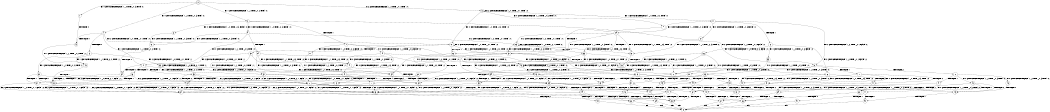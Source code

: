 digraph BCG {
size = "7, 10.5";
center = TRUE;
node [shape = circle];
0 [peripheries = 2];
0 -> 1 [label = "EX !0 !ATOMIC_EXCH_BRANCH (1, +0, TRUE, +0, 3, TRUE) !:0:"];
0 -> 2 [label = "EX !1 !ATOMIC_EXCH_BRANCH (1, +1, TRUE, +0, 2, TRUE) !:0:"];
0 -> 3 [label = "EX !2 !ATOMIC_EXCH_BRANCH (1, +0, TRUE, +0, 1, TRUE) !:0:"];
0 -> 4 [label = "EX !0 !ATOMIC_EXCH_BRANCH (1, +0, TRUE, +0, 3, TRUE) !:0:"];
1 -> 5 [label = "TERMINATE !0"];
2 -> 6 [label = "EX !0 !ATOMIC_EXCH_BRANCH (1, +0, TRUE, +0, 3, FALSE) !:0:"];
2 -> 7 [label = "TERMINATE !1"];
2 -> 8 [label = "EX !2 !ATOMIC_EXCH_BRANCH (1, +0, TRUE, +0, 1, FALSE) !:0:"];
2 -> 9 [label = "EX !0 !ATOMIC_EXCH_BRANCH (1, +0, TRUE, +0, 3, FALSE) !:0:"];
3 -> 10 [label = "EX !0 !ATOMIC_EXCH_BRANCH (1, +0, TRUE, +0, 3, TRUE) !:0:"];
3 -> 11 [label = "EX !1 !ATOMIC_EXCH_BRANCH (1, +1, TRUE, +0, 2, TRUE) !:0:"];
3 -> 12 [label = "EX !0 !ATOMIC_EXCH_BRANCH (1, +0, TRUE, +0, 3, TRUE) !:0:"];
3 -> 3 [label = "EX !2 !ATOMIC_EXCH_BRANCH (1, +0, TRUE, +0, 1, TRUE) !:0:"];
4 -> 5 [label = "TERMINATE !0"];
4 -> 13 [label = "TERMINATE !0"];
4 -> 14 [label = "EX !1 !ATOMIC_EXCH_BRANCH (1, +1, TRUE, +0, 2, TRUE) !:0:"];
4 -> 12 [label = "EX !2 !ATOMIC_EXCH_BRANCH (1, +0, TRUE, +0, 1, TRUE) !:0:"];
5 -> 15 [label = "EX !1 !ATOMIC_EXCH_BRANCH (1, +1, TRUE, +0, 2, TRUE) !:1:"];
6 -> 16 [label = "EX !0 !ATOMIC_EXCH_BRANCH (1, +1, TRUE, +0, 3, TRUE) !:0:"];
7 -> 17 [label = "EX !0 !ATOMIC_EXCH_BRANCH (1, +0, TRUE, +0, 3, FALSE) !:0:"];
7 -> 18 [label = "EX !2 !ATOMIC_EXCH_BRANCH (1, +0, TRUE, +0, 1, FALSE) !:0:"];
7 -> 19 [label = "EX !0 !ATOMIC_EXCH_BRANCH (1, +0, TRUE, +0, 3, FALSE) !:0:"];
8 -> 20 [label = "EX !0 !ATOMIC_EXCH_BRANCH (1, +0, TRUE, +0, 3, TRUE) !:0:"];
8 -> 21 [label = "TERMINATE !1"];
8 -> 22 [label = "TERMINATE !2"];
8 -> 23 [label = "EX !0 !ATOMIC_EXCH_BRANCH (1, +0, TRUE, +0, 3, TRUE) !:0:"];
9 -> 16 [label = "EX !0 !ATOMIC_EXCH_BRANCH (1, +1, TRUE, +0, 3, TRUE) !:0:"];
9 -> 24 [label = "TERMINATE !1"];
9 -> 25 [label = "EX !2 !ATOMIC_EXCH_BRANCH (1, +0, TRUE, +0, 1, TRUE) !:0:"];
9 -> 14 [label = "EX !0 !ATOMIC_EXCH_BRANCH (1, +1, TRUE, +0, 3, TRUE) !:0:"];
10 -> 26 [label = "TERMINATE !0"];
11 -> 27 [label = "EX !0 !ATOMIC_EXCH_BRANCH (1, +0, TRUE, +0, 3, FALSE) !:0:"];
11 -> 28 [label = "TERMINATE !1"];
11 -> 29 [label = "EX !0 !ATOMIC_EXCH_BRANCH (1, +0, TRUE, +0, 3, FALSE) !:0:"];
11 -> 8 [label = "EX !2 !ATOMIC_EXCH_BRANCH (1, +0, TRUE, +0, 1, FALSE) !:0:"];
12 -> 26 [label = "TERMINATE !0"];
12 -> 30 [label = "TERMINATE !0"];
12 -> 31 [label = "EX !1 !ATOMIC_EXCH_BRANCH (1, +1, TRUE, +0, 2, TRUE) !:0:"];
12 -> 12 [label = "EX !2 !ATOMIC_EXCH_BRANCH (1, +0, TRUE, +0, 1, TRUE) !:0:"];
13 -> 15 [label = "EX !1 !ATOMIC_EXCH_BRANCH (1, +1, TRUE, +0, 2, TRUE) !:1:"];
13 -> 32 [label = "EX !1 !ATOMIC_EXCH_BRANCH (1, +1, TRUE, +0, 2, TRUE) !:1:"];
13 -> 33 [label = "EX !2 !ATOMIC_EXCH_BRANCH (1, +0, TRUE, +0, 1, TRUE) !:1:"];
14 -> 34 [label = "TERMINATE !0"];
14 -> 35 [label = "TERMINATE !1"];
14 -> 36 [label = "TERMINATE !0"];
14 -> 37 [label = "EX !2 !ATOMIC_EXCH_BRANCH (1, +0, TRUE, +0, 1, FALSE) !:0:"];
15 -> 38 [label = "TERMINATE !1"];
16 -> 34 [label = "TERMINATE !0"];
17 -> 39 [label = "EX !0 !ATOMIC_EXCH_BRANCH (1, +1, TRUE, +0, 3, TRUE) !:0:"];
18 -> 40 [label = "EX !0 !ATOMIC_EXCH_BRANCH (1, +0, TRUE, +0, 3, TRUE) !:0:"];
18 -> 41 [label = "TERMINATE !2"];
18 -> 42 [label = "EX !0 !ATOMIC_EXCH_BRANCH (1, +0, TRUE, +0, 3, TRUE) !:0:"];
19 -> 39 [label = "EX !0 !ATOMIC_EXCH_BRANCH (1, +1, TRUE, +0, 3, TRUE) !:0:"];
19 -> 43 [label = "EX !2 !ATOMIC_EXCH_BRANCH (1, +0, TRUE, +0, 1, TRUE) !:0:"];
19 -> 44 [label = "EX !0 !ATOMIC_EXCH_BRANCH (1, +1, TRUE, +0, 3, TRUE) !:0:"];
20 -> 45 [label = "TERMINATE !0"];
21 -> 40 [label = "EX !0 !ATOMIC_EXCH_BRANCH (1, +0, TRUE, +0, 3, TRUE) !:0:"];
21 -> 41 [label = "TERMINATE !2"];
21 -> 42 [label = "EX !0 !ATOMIC_EXCH_BRANCH (1, +0, TRUE, +0, 3, TRUE) !:0:"];
22 -> 46 [label = "EX !0 !ATOMIC_EXCH_BRANCH (1, +0, TRUE, +0, 3, TRUE) !:0:"];
22 -> 47 [label = "TERMINATE !1"];
22 -> 48 [label = "EX !0 !ATOMIC_EXCH_BRANCH (1, +0, TRUE, +0, 3, TRUE) !:0:"];
23 -> 45 [label = "TERMINATE !0"];
23 -> 49 [label = "TERMINATE !1"];
23 -> 50 [label = "TERMINATE !2"];
23 -> 51 [label = "TERMINATE !0"];
24 -> 39 [label = "EX !0 !ATOMIC_EXCH_BRANCH (1, +1, TRUE, +0, 3, TRUE) !:0:"];
24 -> 43 [label = "EX !2 !ATOMIC_EXCH_BRANCH (1, +0, TRUE, +0, 1, TRUE) !:0:"];
24 -> 44 [label = "EX !0 !ATOMIC_EXCH_BRANCH (1, +1, TRUE, +0, 3, TRUE) !:0:"];
25 -> 52 [label = "EX !0 !ATOMIC_EXCH_BRANCH (1, +1, TRUE, +0, 3, TRUE) !:0:"];
25 -> 53 [label = "TERMINATE !1"];
25 -> 25 [label = "EX !2 !ATOMIC_EXCH_BRANCH (1, +0, TRUE, +0, 1, TRUE) !:0:"];
25 -> 31 [label = "EX !0 !ATOMIC_EXCH_BRANCH (1, +1, TRUE, +0, 3, TRUE) !:0:"];
26 -> 54 [label = "EX !1 !ATOMIC_EXCH_BRANCH (1, +1, TRUE, +0, 2, TRUE) !:1:"];
27 -> 52 [label = "EX !0 !ATOMIC_EXCH_BRANCH (1, +1, TRUE, +0, 3, TRUE) !:0:"];
28 -> 55 [label = "EX !0 !ATOMIC_EXCH_BRANCH (1, +0, TRUE, +0, 3, FALSE) !:0:"];
28 -> 56 [label = "EX !0 !ATOMIC_EXCH_BRANCH (1, +0, TRUE, +0, 3, FALSE) !:0:"];
28 -> 18 [label = "EX !2 !ATOMIC_EXCH_BRANCH (1, +0, TRUE, +0, 1, FALSE) !:0:"];
29 -> 52 [label = "EX !0 !ATOMIC_EXCH_BRANCH (1, +1, TRUE, +0, 3, TRUE) !:0:"];
29 -> 53 [label = "TERMINATE !1"];
29 -> 25 [label = "EX !2 !ATOMIC_EXCH_BRANCH (1, +0, TRUE, +0, 1, TRUE) !:0:"];
29 -> 31 [label = "EX !0 !ATOMIC_EXCH_BRANCH (1, +1, TRUE, +0, 3, TRUE) !:0:"];
30 -> 54 [label = "EX !1 !ATOMIC_EXCH_BRANCH (1, +1, TRUE, +0, 2, TRUE) !:1:"];
30 -> 57 [label = "EX !1 !ATOMIC_EXCH_BRANCH (1, +1, TRUE, +0, 2, TRUE) !:1:"];
30 -> 33 [label = "EX !2 !ATOMIC_EXCH_BRANCH (1, +0, TRUE, +0, 1, TRUE) !:1:"];
31 -> 58 [label = "TERMINATE !0"];
31 -> 59 [label = "TERMINATE !1"];
31 -> 60 [label = "TERMINATE !0"];
31 -> 37 [label = "EX !2 !ATOMIC_EXCH_BRANCH (1, +0, TRUE, +0, 1, FALSE) !:0:"];
32 -> 38 [label = "TERMINATE !1"];
32 -> 61 [label = "TERMINATE !1"];
32 -> 62 [label = "EX !2 !ATOMIC_EXCH_BRANCH (1, +0, TRUE, +0, 1, FALSE) !:1:"];
33 -> 54 [label = "EX !1 !ATOMIC_EXCH_BRANCH (1, +1, TRUE, +0, 2, TRUE) !:1:"];
33 -> 57 [label = "EX !1 !ATOMIC_EXCH_BRANCH (1, +1, TRUE, +0, 2, TRUE) !:1:"];
33 -> 33 [label = "EX !2 !ATOMIC_EXCH_BRANCH (1, +0, TRUE, +0, 1, TRUE) !:1:"];
34 -> 38 [label = "TERMINATE !1"];
35 -> 63 [label = "TERMINATE !0"];
35 -> 64 [label = "TERMINATE !0"];
35 -> 65 [label = "EX !2 !ATOMIC_EXCH_BRANCH (1, +0, TRUE, +0, 1, FALSE) !:0:"];
36 -> 38 [label = "TERMINATE !1"];
36 -> 61 [label = "TERMINATE !1"];
36 -> 62 [label = "EX !2 !ATOMIC_EXCH_BRANCH (1, +0, TRUE, +0, 1, FALSE) !:1:"];
37 -> 45 [label = "TERMINATE !0"];
37 -> 49 [label = "TERMINATE !1"];
37 -> 50 [label = "TERMINATE !2"];
37 -> 51 [label = "TERMINATE !0"];
38 -> 66 [label = "EX !2 !ATOMIC_EXCH_BRANCH (1, +0, TRUE, +0, 1, FALSE) !:2:"];
39 -> 63 [label = "TERMINATE !0"];
40 -> 67 [label = "TERMINATE !0"];
41 -> 68 [label = "EX !0 !ATOMIC_EXCH_BRANCH (1, +0, TRUE, +0, 3, TRUE) !:0:"];
41 -> 69 [label = "EX !0 !ATOMIC_EXCH_BRANCH (1, +0, TRUE, +0, 3, TRUE) !:0:"];
42 -> 67 [label = "TERMINATE !0"];
42 -> 70 [label = "TERMINATE !2"];
42 -> 71 [label = "TERMINATE !0"];
43 -> 72 [label = "EX !0 !ATOMIC_EXCH_BRANCH (1, +1, TRUE, +0, 3, TRUE) !:0:"];
43 -> 43 [label = "EX !2 !ATOMIC_EXCH_BRANCH (1, +0, TRUE, +0, 1, TRUE) !:0:"];
43 -> 73 [label = "EX !0 !ATOMIC_EXCH_BRANCH (1, +1, TRUE, +0, 3, TRUE) !:0:"];
44 -> 63 [label = "TERMINATE !0"];
44 -> 64 [label = "TERMINATE !0"];
44 -> 65 [label = "EX !2 !ATOMIC_EXCH_BRANCH (1, +0, TRUE, +0, 1, FALSE) !:0:"];
45 -> 74 [label = "TERMINATE !2"];
46 -> 75 [label = "TERMINATE !0"];
47 -> 68 [label = "EX !0 !ATOMIC_EXCH_BRANCH (1, +0, TRUE, +0, 3, TRUE) !:0:"];
47 -> 69 [label = "EX !0 !ATOMIC_EXCH_BRANCH (1, +0, TRUE, +0, 3, TRUE) !:0:"];
48 -> 75 [label = "TERMINATE !0"];
48 -> 76 [label = "TERMINATE !1"];
48 -> 77 [label = "TERMINATE !0"];
49 -> 67 [label = "TERMINATE !0"];
49 -> 70 [label = "TERMINATE !2"];
49 -> 71 [label = "TERMINATE !0"];
50 -> 75 [label = "TERMINATE !0"];
50 -> 76 [label = "TERMINATE !1"];
50 -> 77 [label = "TERMINATE !0"];
51 -> 74 [label = "TERMINATE !2"];
51 -> 78 [label = "TERMINATE !1"];
51 -> 79 [label = "TERMINATE !2"];
52 -> 58 [label = "TERMINATE !0"];
53 -> 72 [label = "EX !0 !ATOMIC_EXCH_BRANCH (1, +1, TRUE, +0, 3, TRUE) !:0:"];
53 -> 43 [label = "EX !2 !ATOMIC_EXCH_BRANCH (1, +0, TRUE, +0, 1, TRUE) !:0:"];
53 -> 73 [label = "EX !0 !ATOMIC_EXCH_BRANCH (1, +1, TRUE, +0, 3, TRUE) !:0:"];
54 -> 80 [label = "TERMINATE !1"];
55 -> 72 [label = "EX !0 !ATOMIC_EXCH_BRANCH (1, +1, TRUE, +0, 3, TRUE) !:0:"];
56 -> 72 [label = "EX !0 !ATOMIC_EXCH_BRANCH (1, +1, TRUE, +0, 3, TRUE) !:0:"];
56 -> 43 [label = "EX !2 !ATOMIC_EXCH_BRANCH (1, +0, TRUE, +0, 1, TRUE) !:0:"];
56 -> 73 [label = "EX !0 !ATOMIC_EXCH_BRANCH (1, +1, TRUE, +0, 3, TRUE) !:0:"];
57 -> 80 [label = "TERMINATE !1"];
57 -> 81 [label = "TERMINATE !1"];
57 -> 62 [label = "EX !2 !ATOMIC_EXCH_BRANCH (1, +0, TRUE, +0, 1, FALSE) !:1:"];
58 -> 80 [label = "TERMINATE !1"];
59 -> 82 [label = "TERMINATE !0"];
59 -> 83 [label = "TERMINATE !0"];
59 -> 65 [label = "EX !2 !ATOMIC_EXCH_BRANCH (1, +0, TRUE, +0, 1, FALSE) !:0:"];
60 -> 80 [label = "TERMINATE !1"];
60 -> 81 [label = "TERMINATE !1"];
60 -> 62 [label = "EX !2 !ATOMIC_EXCH_BRANCH (1, +0, TRUE, +0, 1, FALSE) !:1:"];
61 -> 66 [label = "EX !2 !ATOMIC_EXCH_BRANCH (1, +0, TRUE, +0, 1, FALSE) !:2:"];
61 -> 84 [label = "EX !2 !ATOMIC_EXCH_BRANCH (1, +0, TRUE, +0, 1, FALSE) !:2:"];
62 -> 74 [label = "TERMINATE !2"];
62 -> 78 [label = "TERMINATE !1"];
62 -> 79 [label = "TERMINATE !2"];
63 -> 66 [label = "EX !2 !ATOMIC_EXCH_BRANCH (1, +0, TRUE, +0, 1, FALSE) !:2:"];
64 -> 66 [label = "EX !2 !ATOMIC_EXCH_BRANCH (1, +0, TRUE, +0, 1, FALSE) !:2:"];
64 -> 84 [label = "EX !2 !ATOMIC_EXCH_BRANCH (1, +0, TRUE, +0, 1, FALSE) !:2:"];
65 -> 67 [label = "TERMINATE !0"];
65 -> 70 [label = "TERMINATE !2"];
65 -> 71 [label = "TERMINATE !0"];
66 -> 85 [label = "TERMINATE !2"];
67 -> 85 [label = "TERMINATE !2"];
68 -> 86 [label = "TERMINATE !0"];
69 -> 86 [label = "TERMINATE !0"];
69 -> 87 [label = "TERMINATE !0"];
70 -> 86 [label = "TERMINATE !0"];
70 -> 87 [label = "TERMINATE !0"];
71 -> 85 [label = "TERMINATE !2"];
71 -> 88 [label = "TERMINATE !2"];
72 -> 82 [label = "TERMINATE !0"];
73 -> 82 [label = "TERMINATE !0"];
73 -> 83 [label = "TERMINATE !0"];
73 -> 65 [label = "EX !2 !ATOMIC_EXCH_BRANCH (1, +0, TRUE, +0, 1, FALSE) !:0:"];
74 -> 89 [label = "TERMINATE !1"];
75 -> 90 [label = "TERMINATE !1"];
76 -> 86 [label = "TERMINATE !0"];
76 -> 87 [label = "TERMINATE !0"];
77 -> 90 [label = "TERMINATE !1"];
77 -> 91 [label = "TERMINATE !1"];
78 -> 85 [label = "TERMINATE !2"];
78 -> 88 [label = "TERMINATE !2"];
79 -> 89 [label = "TERMINATE !1"];
79 -> 92 [label = "TERMINATE !1"];
80 -> 66 [label = "EX !2 !ATOMIC_EXCH_BRANCH (1, +0, TRUE, +0, 1, FALSE) !:2:"];
81 -> 66 [label = "EX !2 !ATOMIC_EXCH_BRANCH (1, +0, TRUE, +0, 1, FALSE) !:2:"];
81 -> 84 [label = "EX !2 !ATOMIC_EXCH_BRANCH (1, +0, TRUE, +0, 1, FALSE) !:2:"];
82 -> 66 [label = "EX !2 !ATOMIC_EXCH_BRANCH (1, +0, TRUE, +0, 1, FALSE) !:2:"];
83 -> 66 [label = "EX !2 !ATOMIC_EXCH_BRANCH (1, +0, TRUE, +0, 1, FALSE) !:2:"];
83 -> 84 [label = "EX !2 !ATOMIC_EXCH_BRANCH (1, +0, TRUE, +0, 1, FALSE) !:2:"];
84 -> 85 [label = "TERMINATE !2"];
84 -> 88 [label = "TERMINATE !2"];
85 -> 93 [label = "exit"];
86 -> 93 [label = "exit"];
87 -> 93 [label = "exit"];
88 -> 93 [label = "exit"];
89 -> 93 [label = "exit"];
90 -> 93 [label = "exit"];
91 -> 93 [label = "exit"];
92 -> 93 [label = "exit"];
}
